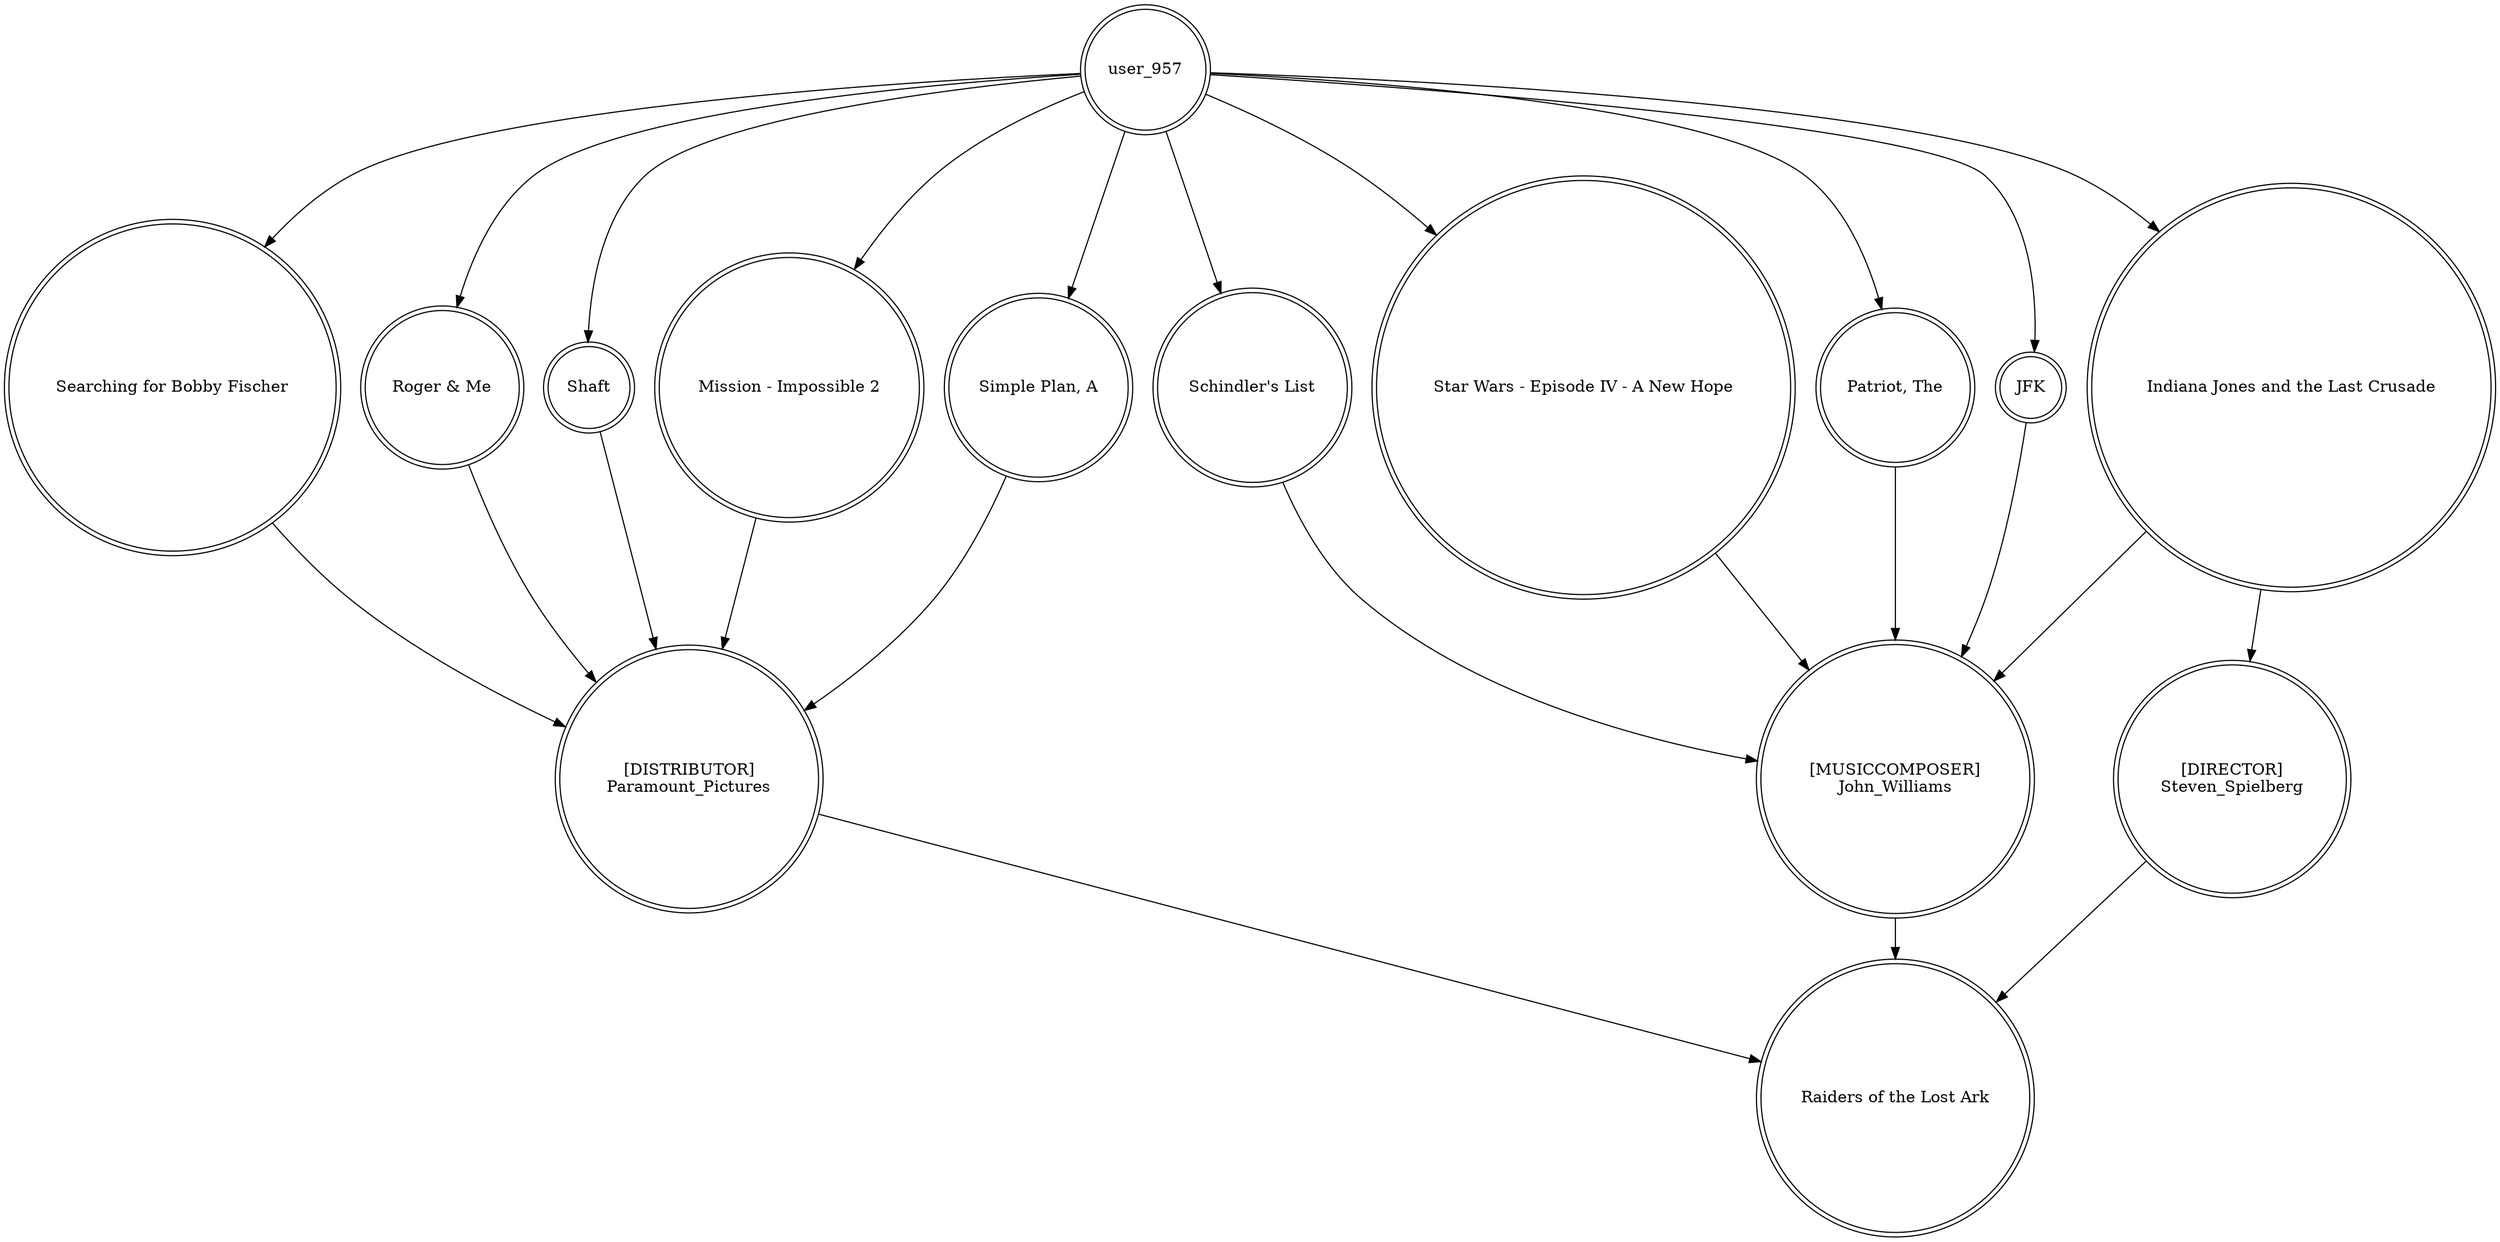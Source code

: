 digraph finite_state_machine {
	node [shape=doublecircle]
	"Searching for Bobby Fischer" -> "[DISTRIBUTOR]
Paramount_Pictures"
	user_957 -> "Schindler's List"
	"Roger & Me" -> "[DISTRIBUTOR]
Paramount_Pictures"
	user_957 -> "Roger & Me"
	"Star Wars - Episode IV - A New Hope" -> "[MUSICCOMPOSER]
John_Williams"
	user_957 -> Shaft
	user_957 -> "Searching for Bobby Fischer"
	user_957 -> "Indiana Jones and the Last Crusade"
	"Schindler's List" -> "[MUSICCOMPOSER]
John_Williams"
	user_957 -> "Mission - Impossible 2"
	"Patriot, The" -> "[MUSICCOMPOSER]
John_Williams"
	JFK -> "[MUSICCOMPOSER]
John_Williams"
	Shaft -> "[DISTRIBUTOR]
Paramount_Pictures"
	user_957 -> "Simple Plan, A"
	"Indiana Jones and the Last Crusade" -> "[MUSICCOMPOSER]
John_Williams"
	"[DIRECTOR]
Steven_Spielberg" -> "Raiders of the Lost Ark"
	"[DISTRIBUTOR]
Paramount_Pictures" -> "Raiders of the Lost Ark"
	user_957 -> "Patriot, The"
	user_957 -> "Star Wars - Episode IV - A New Hope"
	"[MUSICCOMPOSER]
John_Williams" -> "Raiders of the Lost Ark"
	"Indiana Jones and the Last Crusade" -> "[DIRECTOR]
Steven_Spielberg"
	user_957 -> JFK
	"Mission - Impossible 2" -> "[DISTRIBUTOR]
Paramount_Pictures"
	"Simple Plan, A" -> "[DISTRIBUTOR]
Paramount_Pictures"
}
